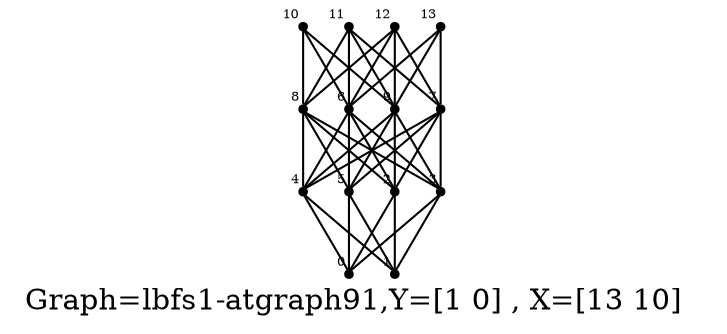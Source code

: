 /* Created by igraph 0.8.0-pre+0200568 */
graph {
  graph [
    label="Graph=lbfs1-atgraph91,Y=[1 0] , X=[13 10]  "
    labelloc=bottom
  ];
  0 [
    pos="2.900000,3.000000!"
    shape=point
    fontsize=6
    xlabel=0
  ];
  1 [
    pos="3.000000,2.000000!"
    shape=point
    fontsize=6
    xlabel=1
  ];
  2 [
    pos="1.900000,5.000000!"
    shape=point
    fontsize=6
    xlabel=2
  ];
  3 [
    pos="2.000000,4.000000!"
    shape=point
    fontsize=6
    xlabel=3
  ];
  4 [
    pos="1.900000,3.000000!"
    shape=point
    fontsize=6
    xlabel=4
  ];
  5 [
    pos="2.000000,2.000000!"
    shape=point
    fontsize=6
    xlabel=5
  ];
  6 [
    pos="0.900000,4.000000!"
    shape=point
    fontsize=6
    xlabel=6
  ];
  7 [
    pos="1.000000,3.000000!"
    shape=point
    fontsize=6
    xlabel=7
  ];
  8 [
    pos="1.000000,1.000000!"
    shape=point
    fontsize=6
    xlabel=8
  ];
  9 [
    pos="0.900000,2.000000!"
    shape=point
    fontsize=6
    xlabel=9
  ];
  10 [
    pos="-0.100000,3.000000!"
    shape=point
    fontsize=6
    xlabel=10
  ];
  11 [
    pos="1.900000,1.000000!"
    shape=point
    fontsize=6
    xlabel=11
  ];
  12 [
    pos="2.000000,0.000000!"
    shape=point
    fontsize=6
    xlabel=12
  ];
  13 [
    pos="0.000000,2.000000!"
    shape=point
    fontsize=6
    xlabel=13
  ];

  2 -- 0;
  3 -- 0;
  4 -- 0;
  5 -- 0;
  2 -- 1;
  3 -- 1;
  4 -- 1;
  5 -- 1;
  6 -- 2;
  7 -- 2;
  8 -- 2;
  9 -- 2;
  6 -- 3;
  7 -- 3;
  8 -- 3;
  9 -- 3;
  6 -- 4;
  7 -- 4;
  8 -- 4;
  9 -- 4;
  6 -- 5;
  7 -- 5;
  8 -- 5;
  9 -- 5;
  10 -- 6;
  11 -- 6;
  12 -- 6;
  13 -- 6;
  11 -- 7;
  12 -- 7;
  13 -- 7;
  10 -- 8;
  11 -- 8;
  12 -- 8;
  10 -- 9;
  11 -- 9;
  12 -- 9;
  13 -- 9;
}
